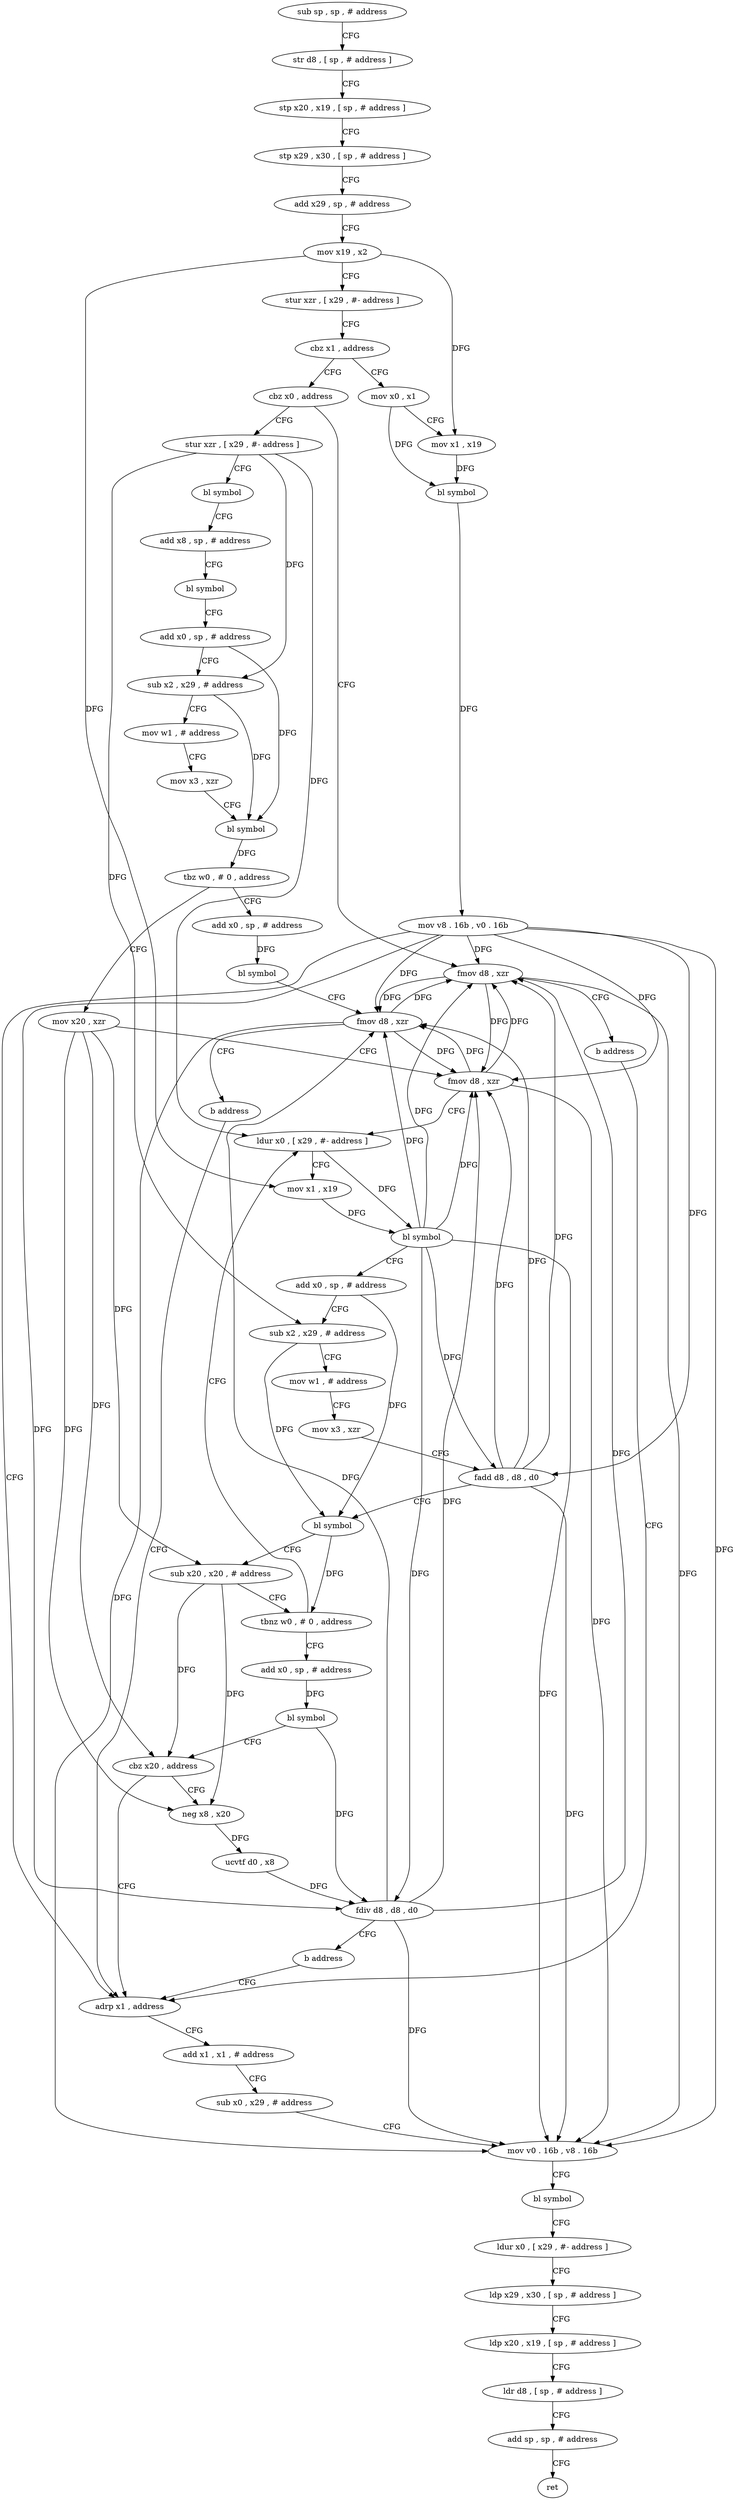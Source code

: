 digraph "func" {
"136428" [label = "sub sp , sp , # address" ]
"136432" [label = "str d8 , [ sp , # address ]" ]
"136436" [label = "stp x20 , x19 , [ sp , # address ]" ]
"136440" [label = "stp x29 , x30 , [ sp , # address ]" ]
"136444" [label = "add x29 , sp , # address" ]
"136448" [label = "mov x19 , x2" ]
"136452" [label = "stur xzr , [ x29 , #- address ]" ]
"136456" [label = "cbz x1 , address" ]
"136520" [label = "cbz x0 , address" ]
"136460" [label = "mov x0 , x1" ]
"136644" [label = "fmov d8 , xzr" ]
"136524" [label = "stur xzr , [ x29 , #- address ]" ]
"136464" [label = "mov x1 , x19" ]
"136468" [label = "bl symbol" ]
"136472" [label = "mov v8 . 16b , v0 . 16b" ]
"136476" [label = "adrp x1 , address" ]
"136648" [label = "b address" ]
"136528" [label = "bl symbol" ]
"136532" [label = "add x8 , sp , # address" ]
"136536" [label = "bl symbol" ]
"136540" [label = "add x0 , sp , # address" ]
"136544" [label = "sub x2 , x29 , # address" ]
"136548" [label = "mov w1 , # address" ]
"136552" [label = "mov x3 , xzr" ]
"136556" [label = "bl symbol" ]
"136560" [label = "tbz w0 , # 0 , address" ]
"136652" [label = "add x0 , sp , # address" ]
"136564" [label = "mov x20 , xzr" ]
"136480" [label = "add x1 , x1 , # address" ]
"136484" [label = "sub x0 , x29 , # address" ]
"136488" [label = "mov v0 . 16b , v8 . 16b" ]
"136492" [label = "bl symbol" ]
"136496" [label = "ldur x0 , [ x29 , #- address ]" ]
"136500" [label = "ldp x29 , x30 , [ sp , # address ]" ]
"136504" [label = "ldp x20 , x19 , [ sp , # address ]" ]
"136508" [label = "ldr d8 , [ sp , # address ]" ]
"136512" [label = "add sp , sp , # address" ]
"136516" [label = "ret" ]
"136656" [label = "bl symbol" ]
"136660" [label = "fmov d8 , xzr" ]
"136664" [label = "b address" ]
"136568" [label = "fmov d8 , xzr" ]
"136572" [label = "ldur x0 , [ x29 , #- address ]" ]
"136576" [label = "mov x1 , x19" ]
"136580" [label = "bl symbol" ]
"136584" [label = "add x0 , sp , # address" ]
"136588" [label = "sub x2 , x29 , # address" ]
"136592" [label = "mov w1 , # address" ]
"136596" [label = "mov x3 , xzr" ]
"136600" [label = "fadd d8 , d8 , d0" ]
"136604" [label = "bl symbol" ]
"136608" [label = "sub x20 , x20 , # address" ]
"136612" [label = "tbnz w0 , # 0 , address" ]
"136616" [label = "add x0 , sp , # address" ]
"136620" [label = "bl symbol" ]
"136624" [label = "cbz x20 , address" ]
"136628" [label = "neg x8 , x20" ]
"136632" [label = "ucvtf d0 , x8" ]
"136636" [label = "fdiv d8 , d8 , d0" ]
"136640" [label = "b address" ]
"136428" -> "136432" [ label = "CFG" ]
"136432" -> "136436" [ label = "CFG" ]
"136436" -> "136440" [ label = "CFG" ]
"136440" -> "136444" [ label = "CFG" ]
"136444" -> "136448" [ label = "CFG" ]
"136448" -> "136452" [ label = "CFG" ]
"136448" -> "136464" [ label = "DFG" ]
"136448" -> "136576" [ label = "DFG" ]
"136452" -> "136456" [ label = "CFG" ]
"136456" -> "136520" [ label = "CFG" ]
"136456" -> "136460" [ label = "CFG" ]
"136520" -> "136644" [ label = "CFG" ]
"136520" -> "136524" [ label = "CFG" ]
"136460" -> "136464" [ label = "CFG" ]
"136460" -> "136468" [ label = "DFG" ]
"136644" -> "136648" [ label = "CFG" ]
"136644" -> "136488" [ label = "DFG" ]
"136644" -> "136660" [ label = "DFG" ]
"136644" -> "136568" [ label = "DFG" ]
"136524" -> "136528" [ label = "CFG" ]
"136524" -> "136572" [ label = "DFG" ]
"136524" -> "136544" [ label = "DFG" ]
"136524" -> "136588" [ label = "DFG" ]
"136464" -> "136468" [ label = "DFG" ]
"136468" -> "136472" [ label = "DFG" ]
"136472" -> "136476" [ label = "CFG" ]
"136472" -> "136644" [ label = "DFG" ]
"136472" -> "136488" [ label = "DFG" ]
"136472" -> "136660" [ label = "DFG" ]
"136472" -> "136568" [ label = "DFG" ]
"136472" -> "136600" [ label = "DFG" ]
"136472" -> "136636" [ label = "DFG" ]
"136476" -> "136480" [ label = "CFG" ]
"136648" -> "136476" [ label = "CFG" ]
"136528" -> "136532" [ label = "CFG" ]
"136532" -> "136536" [ label = "CFG" ]
"136536" -> "136540" [ label = "CFG" ]
"136540" -> "136544" [ label = "CFG" ]
"136540" -> "136556" [ label = "DFG" ]
"136544" -> "136548" [ label = "CFG" ]
"136544" -> "136556" [ label = "DFG" ]
"136548" -> "136552" [ label = "CFG" ]
"136552" -> "136556" [ label = "CFG" ]
"136556" -> "136560" [ label = "DFG" ]
"136560" -> "136652" [ label = "CFG" ]
"136560" -> "136564" [ label = "CFG" ]
"136652" -> "136656" [ label = "DFG" ]
"136564" -> "136568" [ label = "CFG" ]
"136564" -> "136608" [ label = "DFG" ]
"136564" -> "136624" [ label = "DFG" ]
"136564" -> "136628" [ label = "DFG" ]
"136480" -> "136484" [ label = "CFG" ]
"136484" -> "136488" [ label = "CFG" ]
"136488" -> "136492" [ label = "CFG" ]
"136492" -> "136496" [ label = "CFG" ]
"136496" -> "136500" [ label = "CFG" ]
"136500" -> "136504" [ label = "CFG" ]
"136504" -> "136508" [ label = "CFG" ]
"136508" -> "136512" [ label = "CFG" ]
"136512" -> "136516" [ label = "CFG" ]
"136656" -> "136660" [ label = "CFG" ]
"136660" -> "136664" [ label = "CFG" ]
"136660" -> "136644" [ label = "DFG" ]
"136660" -> "136488" [ label = "DFG" ]
"136660" -> "136568" [ label = "DFG" ]
"136664" -> "136476" [ label = "CFG" ]
"136568" -> "136572" [ label = "CFG" ]
"136568" -> "136644" [ label = "DFG" ]
"136568" -> "136488" [ label = "DFG" ]
"136568" -> "136660" [ label = "DFG" ]
"136572" -> "136576" [ label = "CFG" ]
"136572" -> "136580" [ label = "DFG" ]
"136576" -> "136580" [ label = "DFG" ]
"136580" -> "136584" [ label = "CFG" ]
"136580" -> "136644" [ label = "DFG" ]
"136580" -> "136488" [ label = "DFG" ]
"136580" -> "136660" [ label = "DFG" ]
"136580" -> "136568" [ label = "DFG" ]
"136580" -> "136600" [ label = "DFG" ]
"136580" -> "136636" [ label = "DFG" ]
"136584" -> "136588" [ label = "CFG" ]
"136584" -> "136604" [ label = "DFG" ]
"136588" -> "136592" [ label = "CFG" ]
"136588" -> "136604" [ label = "DFG" ]
"136592" -> "136596" [ label = "CFG" ]
"136596" -> "136600" [ label = "CFG" ]
"136600" -> "136604" [ label = "CFG" ]
"136600" -> "136644" [ label = "DFG" ]
"136600" -> "136488" [ label = "DFG" ]
"136600" -> "136660" [ label = "DFG" ]
"136600" -> "136568" [ label = "DFG" ]
"136604" -> "136608" [ label = "CFG" ]
"136604" -> "136612" [ label = "DFG" ]
"136608" -> "136612" [ label = "CFG" ]
"136608" -> "136624" [ label = "DFG" ]
"136608" -> "136628" [ label = "DFG" ]
"136612" -> "136572" [ label = "CFG" ]
"136612" -> "136616" [ label = "CFG" ]
"136616" -> "136620" [ label = "DFG" ]
"136620" -> "136624" [ label = "CFG" ]
"136620" -> "136636" [ label = "DFG" ]
"136624" -> "136476" [ label = "CFG" ]
"136624" -> "136628" [ label = "CFG" ]
"136628" -> "136632" [ label = "DFG" ]
"136632" -> "136636" [ label = "DFG" ]
"136636" -> "136640" [ label = "CFG" ]
"136636" -> "136644" [ label = "DFG" ]
"136636" -> "136488" [ label = "DFG" ]
"136636" -> "136660" [ label = "DFG" ]
"136636" -> "136568" [ label = "DFG" ]
"136640" -> "136476" [ label = "CFG" ]
}
